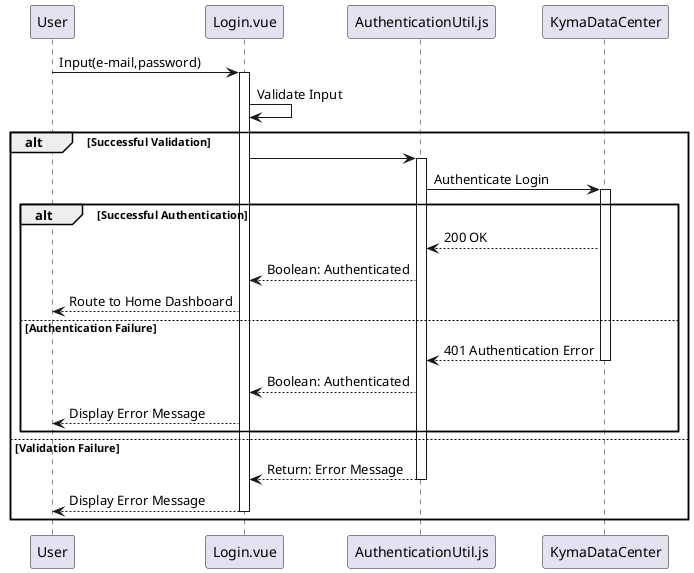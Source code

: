 @startuml
User->Login.vue:Input(e-mail,password)
activate Login.vue

Login.vue->Login.vue:Validate Input

alt Successful Validation
Login.vue->AuthenticationUtil.js
activate AuthenticationUtil.js

 AuthenticationUtil.js->KymaDataCenter:Authenticate Login
 activate KymaDataCenter
 alt Successful Authentication

  KymaDataCenter-->AuthenticationUtil.js: 200 OK
  AuthenticationUtil.js-->Login.vue:Boolean: Authenticated
  Login.vue-->User:Route to Home Dashboard
 else Authentication Failure

  KymaDataCenter-->AuthenticationUtil.js: 401 Authentication Error
  deactivate KymaDataCenter
  AuthenticationUtil.js-->Login.vue:Boolean: Authenticated
  Login.vue-->User:Display Error Message
  end

else Validation Failure

 AuthenticationUtil.js-->Login.vue: Return: Error Message
 deactivate AuthenticationUtil.js
 Login.vue-->User:Display Error Message
 deactivate Login.vue
 end
@enduml
